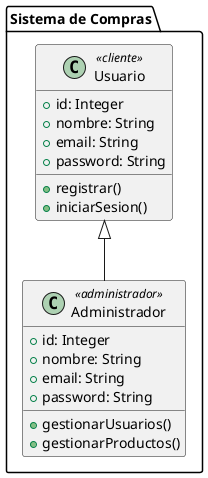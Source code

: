 @startuml
package "Sistema de Compras" {
  
  class Usuario <<cliente>> {
    +id: Integer
    +nombre: String
    +email: String
    +password: String
    +registrar()
    +iniciarSesion()
  }

  class Administrador <<administrador>> {
    +id: Integer
    +nombre: String
    +email: String
    +password: String
    +gestionarUsuarios()
    +gestionarProductos()
  }
}
Usuario <|-- Administrador
@enduml
